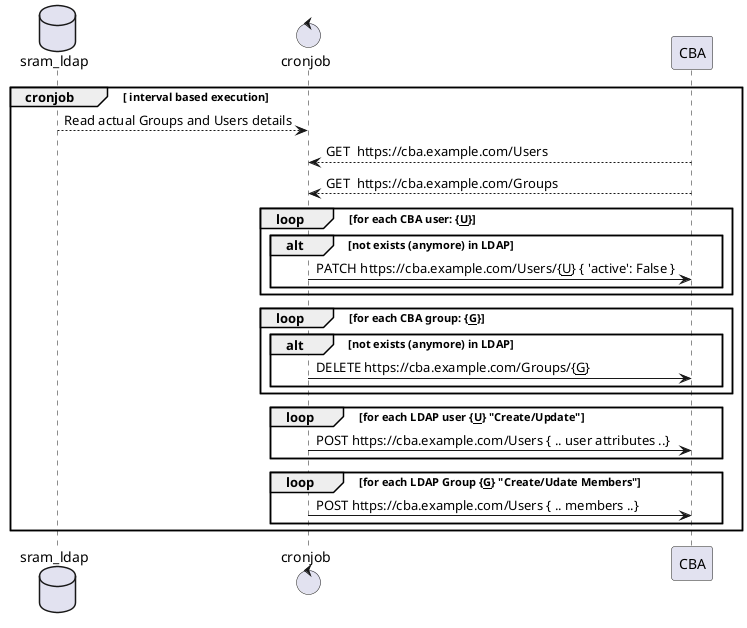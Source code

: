 @startuml

database sram_ldap
control cronjob as job


group cronjob [ interval based execution]
  job <-- sram_ldap: Read actual Groups and Users details
  job <-- CBA: GET  https://cba.example.com/Users
  job <-- CBA: GET  https://cba.example.com/Groups

    loop for each CBA user: {__U__}
      alt not exists (anymore) in LDAP
      job -> CBA: PATCH https://cba.example.com/Users/{__U__} { 'active': False }
      end
    end

    loop for each CBA group: {__G__}
      alt not exists (anymore) in LDAP
      job -> CBA: DELETE https://cba.example.com/Groups/{__G__}
      end
    end

    loop for each LDAP user {__U__} "Create/Update"
      job -> CBA: POST https://cba.example.com/Users { .. user attributes ..}
    end

    loop for each LDAP Group {__G__} "Create/Udate Members"
      job -> CBA: POST https://cba.example.com/Users { .. members ..}
    end
end

@enduml
